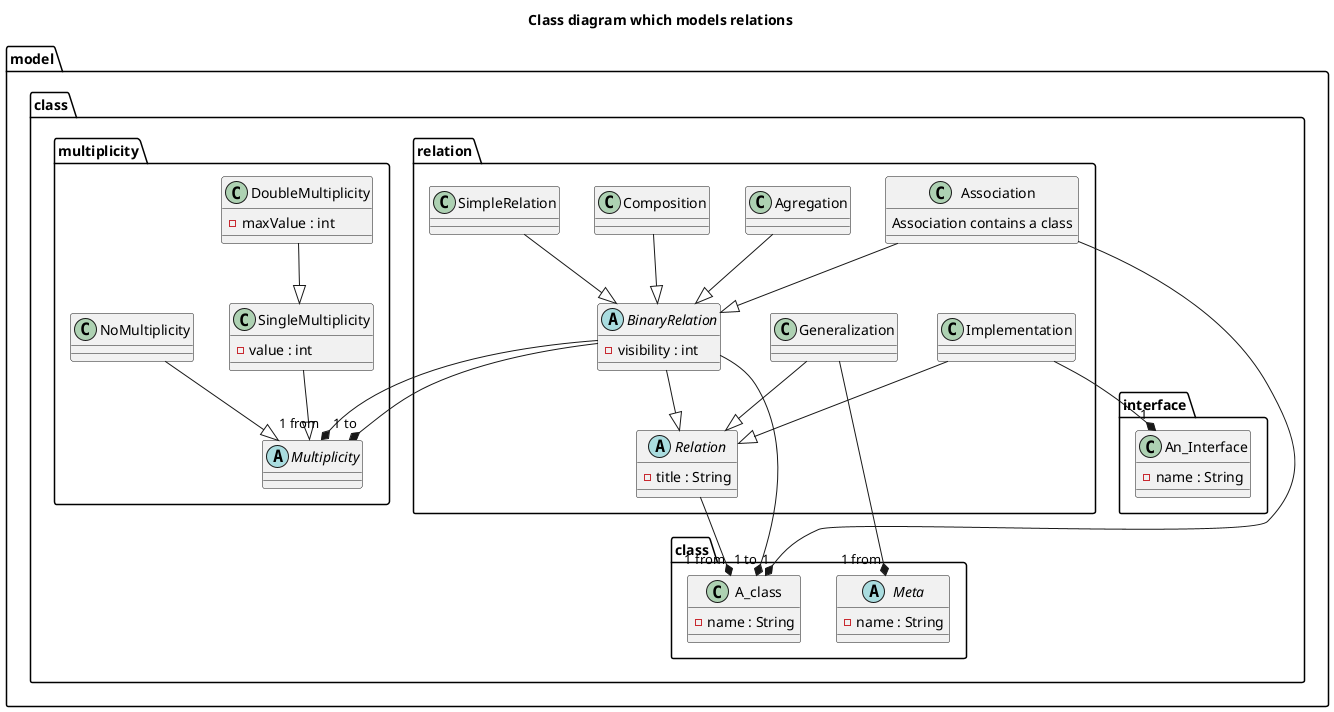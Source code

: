 @startuml

title Class diagram which models relations

package model.class <<folder>> {

	package model.class.class <<folder>> {
		 
		 class A_class {
		  - name : String
		}
		
		
		abstract class Meta{
			- name : String
		}	
	}
	
	package model.class.interface <<folder>> {
		class An_Interface {
		  - name : String
		}
	}

	package model.class.relation <<folder>> {
			
			abstract class Relation{
				- title : String
			}
			
			abstract class BinaryRelation{
				- visibility : int
			}
		
			
			
			class Generalization {
			}	
		
		
			Generalization --|> Relation
			BinaryRelation --|> Relation
			
			Relation " " --* "1 from" A_class
			BinaryRelation " " --* "1 to" A_class
		
			class Agregation {
			}
			
			
			class Composition {
			}

			class SimpleRelation {
			}
			
			class Association{
				Association contains a class
			}
			
			class Implementation {
			}
						
		}
		
		SimpleRelation --|> BinaryRelation
		Association --|> BinaryRelation
		Agregation --|> BinaryRelation
		Composition --|> BinaryRelation
		Implementation " " --* "1" An_Interface
		Implementation --|> Relation
		
		
		
		
		package model.class.multiplicity <<folder>> {
			Abstract class Multiplicity{
			}
			
			class SingleMultiplicity{
				- value : int
			}	
			
			class DoubleMultiplicity{
				- maxValue : int
			}
			
			class NoMultiplicity{
			}	
		}
		
		SingleMultiplicity --|> Multiplicity
		DoubleMultiplicity --|> SingleMultiplicity
		NoMultiplicity --|> Multiplicity
	
		BinaryRelation " " --* "1 from" Multiplicity
		BinaryRelation " " --* "1 to" Multiplicity
		
		Association " " --* "1" A_class
		
		
		
		
		Generalization " " --* "1 from" Meta
		
		
		
}



@enduml